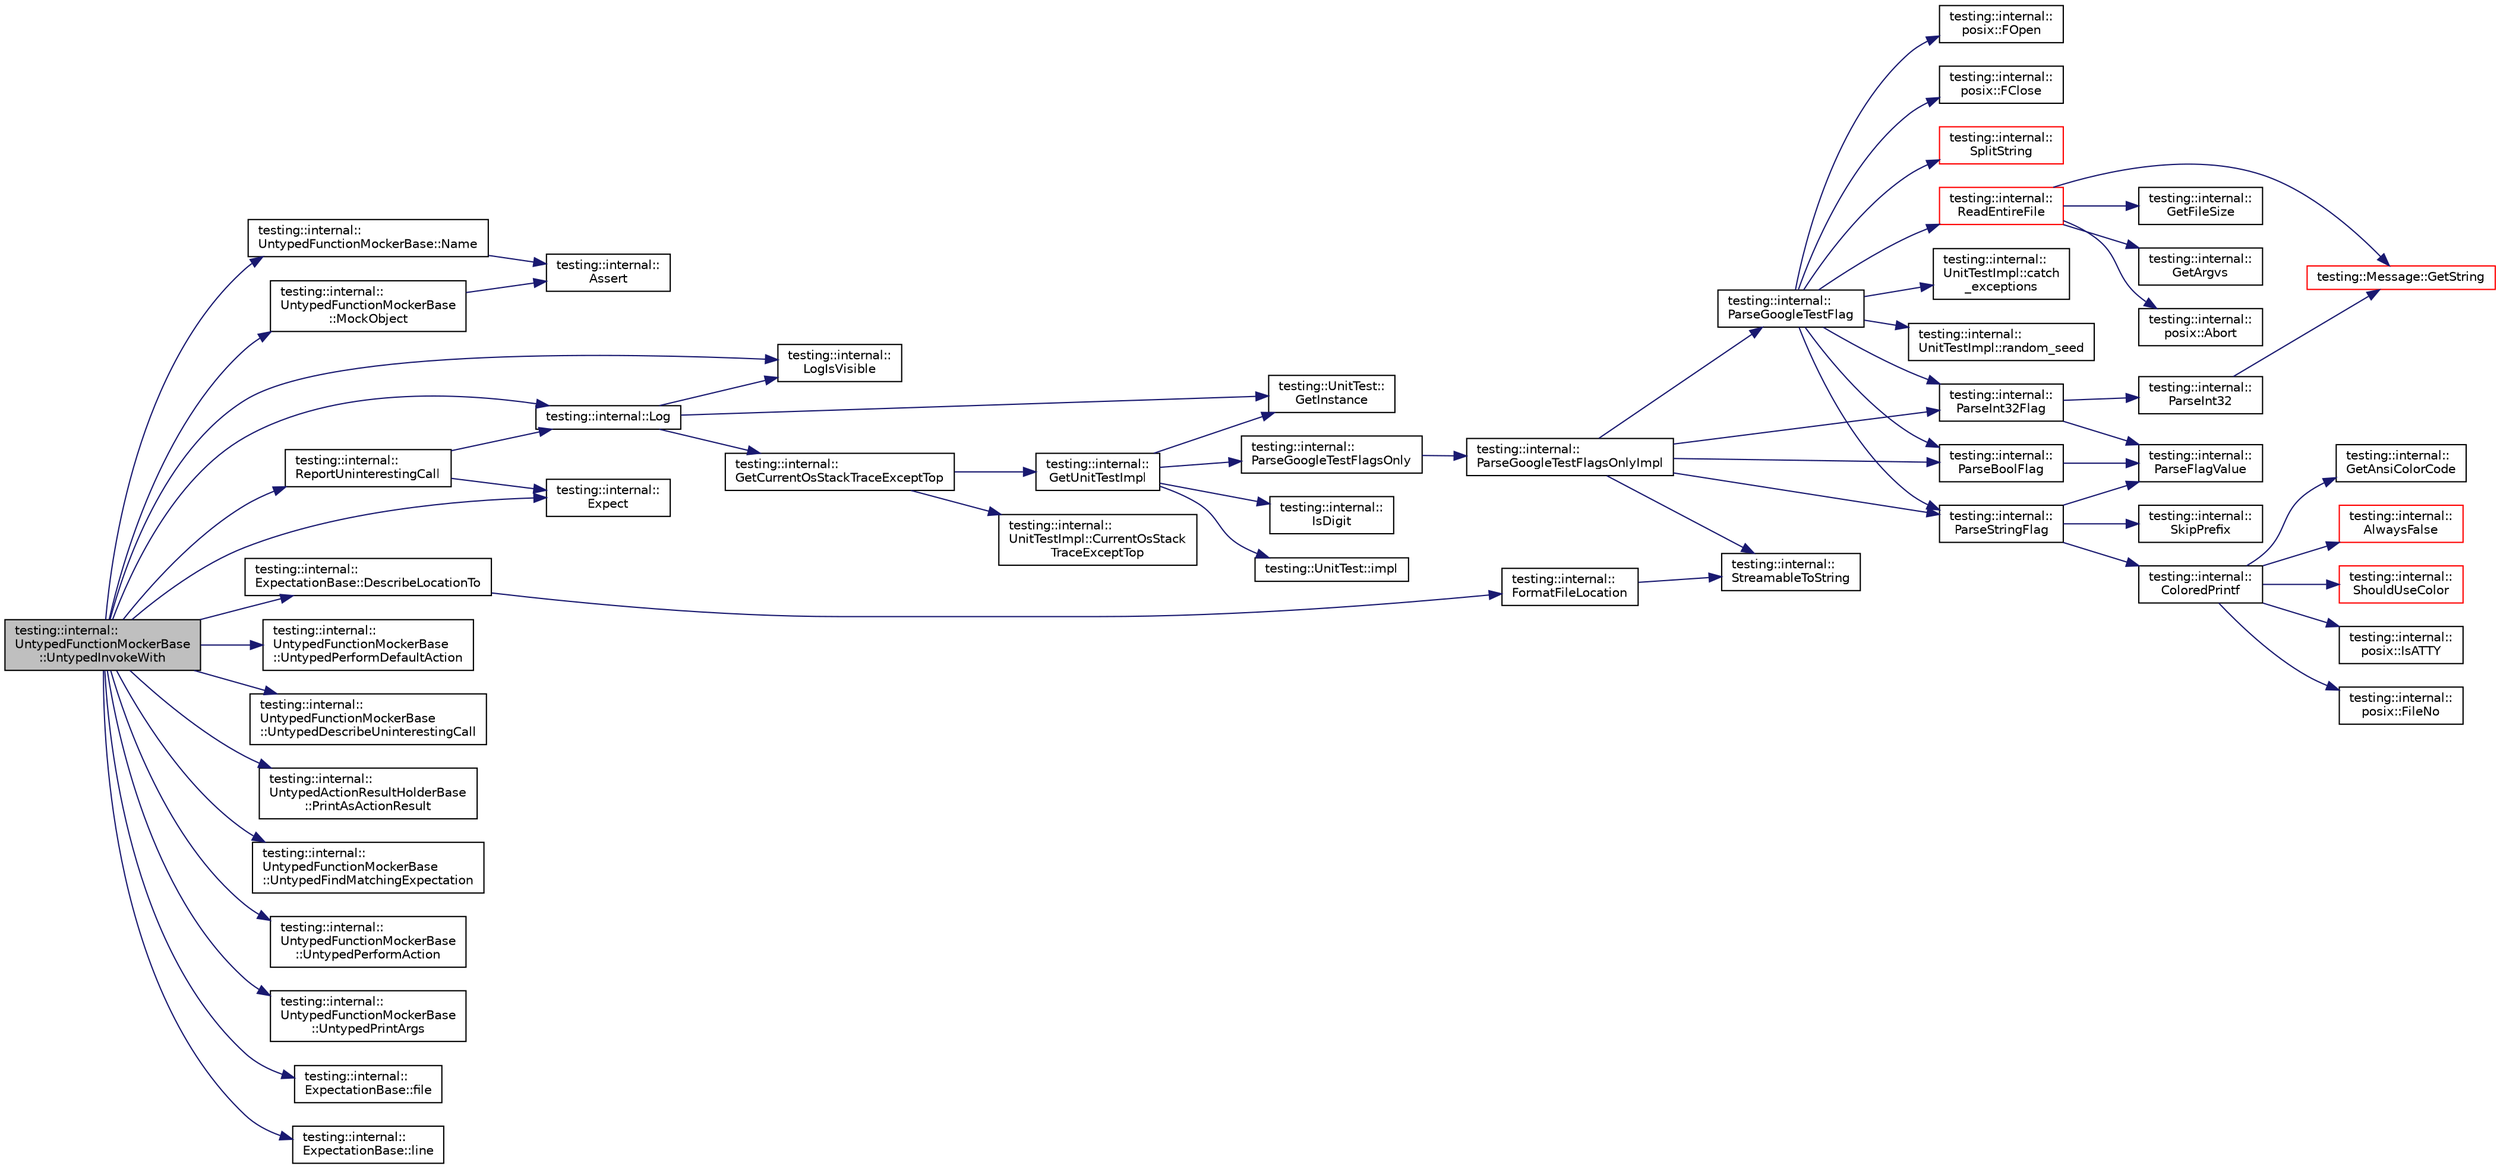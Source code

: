 digraph "testing::internal::UntypedFunctionMockerBase::UntypedInvokeWith"
{
  edge [fontname="Helvetica",fontsize="10",labelfontname="Helvetica",labelfontsize="10"];
  node [fontname="Helvetica",fontsize="10",shape=record];
  rankdir="LR";
  Node27 [label="testing::internal::\lUntypedFunctionMockerBase\l::UntypedInvokeWith",height=0.2,width=0.4,color="black", fillcolor="grey75", style="filled", fontcolor="black"];
  Node27 -> Node28 [color="midnightblue",fontsize="10",style="solid",fontname="Helvetica"];
  Node28 [label="testing::internal::\lUntypedFunctionMockerBase\l::MockObject",height=0.2,width=0.4,color="black", fillcolor="white", style="filled",URL="$d3/d5f/classtesting_1_1internal_1_1_untyped_function_mocker_base.html#a71863dd67193a7082078d5b366d5ce51"];
  Node28 -> Node29 [color="midnightblue",fontsize="10",style="solid",fontname="Helvetica"];
  Node29 [label="testing::internal::\lAssert",height=0.2,width=0.4,color="black", fillcolor="white", style="filled",URL="$d0/da7/namespacetesting_1_1internal.html#a7a259643b7f2d23ce2b757728df42c99"];
  Node27 -> Node30 [color="midnightblue",fontsize="10",style="solid",fontname="Helvetica"];
  Node30 [label="testing::internal::\lLogIsVisible",height=0.2,width=0.4,color="black", fillcolor="white", style="filled",URL="$d0/da7/namespacetesting_1_1internal.html#a69ffdba5ee36743e88d8f89b79e566ff"];
  Node27 -> Node31 [color="midnightblue",fontsize="10",style="solid",fontname="Helvetica"];
  Node31 [label="testing::internal::\lUntypedFunctionMockerBase\l::UntypedPerformDefaultAction",height=0.2,width=0.4,color="black", fillcolor="white", style="filled",URL="$d3/d5f/classtesting_1_1internal_1_1_untyped_function_mocker_base.html#a73bae59d3f40267d86e3fb1e63267182"];
  Node27 -> Node32 [color="midnightblue",fontsize="10",style="solid",fontname="Helvetica"];
  Node32 [label="testing::internal::\lUntypedFunctionMockerBase\l::UntypedDescribeUninterestingCall",height=0.2,width=0.4,color="black", fillcolor="white", style="filled",URL="$d3/d5f/classtesting_1_1internal_1_1_untyped_function_mocker_base.html#a48a17fa75b744c2bfb19ee1f54d51759"];
  Node27 -> Node33 [color="midnightblue",fontsize="10",style="solid",fontname="Helvetica"];
  Node33 [label="testing::internal::\lUntypedActionResultHolderBase\l::PrintAsActionResult",height=0.2,width=0.4,color="black", fillcolor="white", style="filled",URL="$d6/dd4/classtesting_1_1internal_1_1_untyped_action_result_holder_base.html#a4b4a558fcb1d3b02c0fec34f186d3b90"];
  Node27 -> Node34 [color="midnightblue",fontsize="10",style="solid",fontname="Helvetica"];
  Node34 [label="testing::internal::\lReportUninterestingCall",height=0.2,width=0.4,color="black", fillcolor="white", style="filled",URL="$d0/da7/namespacetesting_1_1internal.html#af045b703d8487374620a8106a76814ee"];
  Node34 -> Node35 [color="midnightblue",fontsize="10",style="solid",fontname="Helvetica"];
  Node35 [label="testing::internal::Log",height=0.2,width=0.4,color="black", fillcolor="white", style="filled",URL="$d0/da7/namespacetesting_1_1internal.html#a8a57ce0412334a3f487bbaa8321febbe"];
  Node35 -> Node30 [color="midnightblue",fontsize="10",style="solid",fontname="Helvetica"];
  Node35 -> Node36 [color="midnightblue",fontsize="10",style="solid",fontname="Helvetica"];
  Node36 [label="testing::internal::\lGetCurrentOsStackTraceExceptTop",height=0.2,width=0.4,color="black", fillcolor="white", style="filled",URL="$d0/da7/namespacetesting_1_1internal.html#aeb475922b8cd1e6c60ac052bbc396e62"];
  Node36 -> Node37 [color="midnightblue",fontsize="10",style="solid",fontname="Helvetica"];
  Node37 [label="testing::internal::\lGetUnitTestImpl",height=0.2,width=0.4,color="black", fillcolor="white", style="filled",URL="$d0/da7/namespacetesting_1_1internal.html#a9bd0caf5d16512de38b39599c13ee634"];
  Node37 -> Node38 [color="midnightblue",fontsize="10",style="solid",fontname="Helvetica"];
  Node38 [label="testing::UnitTest::\lGetInstance",height=0.2,width=0.4,color="black", fillcolor="white", style="filled",URL="$d7/d47/classtesting_1_1_unit_test.html#a24192400b70b3b946746954e9574fb8e"];
  Node37 -> Node39 [color="midnightblue",fontsize="10",style="solid",fontname="Helvetica"];
  Node39 [label="testing::UnitTest::impl",height=0.2,width=0.4,color="black", fillcolor="white", style="filled",URL="$d7/d47/classtesting_1_1_unit_test.html#a4df5d11a58affb337d7fa62eaa07690e"];
  Node37 -> Node40 [color="midnightblue",fontsize="10",style="solid",fontname="Helvetica"];
  Node40 [label="testing::internal::\lParseGoogleTestFlagsOnly",height=0.2,width=0.4,color="black", fillcolor="white", style="filled",URL="$d0/da7/namespacetesting_1_1internal.html#a472880afbcc592a41e3d623e2dec8412"];
  Node40 -> Node41 [color="midnightblue",fontsize="10",style="solid",fontname="Helvetica"];
  Node41 [label="testing::internal::\lParseGoogleTestFlagsOnlyImpl",height=0.2,width=0.4,color="black", fillcolor="white", style="filled",URL="$d0/da7/namespacetesting_1_1internal.html#ae4c46ce8c3d016848fff52cc5133f2ac"];
  Node41 -> Node42 [color="midnightblue",fontsize="10",style="solid",fontname="Helvetica"];
  Node42 [label="testing::internal::\lStreamableToString",height=0.2,width=0.4,color="black", fillcolor="white", style="filled",URL="$d0/da7/namespacetesting_1_1internal.html#aad4beed95d0846e6ffc5da0978ef3bb9"];
  Node41 -> Node43 [color="midnightblue",fontsize="10",style="solid",fontname="Helvetica"];
  Node43 [label="testing::internal::\lParseBoolFlag",height=0.2,width=0.4,color="black", fillcolor="white", style="filled",URL="$d0/da7/namespacetesting_1_1internal.html#ada3b98e7cfe93f4ba2053c470d9e3e51"];
  Node43 -> Node44 [color="midnightblue",fontsize="10",style="solid",fontname="Helvetica"];
  Node44 [label="testing::internal::\lParseFlagValue",height=0.2,width=0.4,color="black", fillcolor="white", style="filled",URL="$d0/da7/namespacetesting_1_1internal.html#a8bfd56af5e4a89bfb76f7e1723e41b03"];
  Node41 -> Node45 [color="midnightblue",fontsize="10",style="solid",fontname="Helvetica"];
  Node45 [label="testing::internal::\lParseInt32Flag",height=0.2,width=0.4,color="black", fillcolor="white", style="filled",URL="$d0/da7/namespacetesting_1_1internal.html#ae3449e173767750b613114ceac6d916a"];
  Node45 -> Node44 [color="midnightblue",fontsize="10",style="solid",fontname="Helvetica"];
  Node45 -> Node46 [color="midnightblue",fontsize="10",style="solid",fontname="Helvetica"];
  Node46 [label="testing::internal::\lParseInt32",height=0.2,width=0.4,color="black", fillcolor="white", style="filled",URL="$d0/da7/namespacetesting_1_1internal.html#ac06fc81336a3d80755f4020d34321766"];
  Node46 -> Node47 [color="midnightblue",fontsize="10",style="solid",fontname="Helvetica"];
  Node47 [label="testing::Message::GetString",height=0.2,width=0.4,color="red", fillcolor="white", style="filled",URL="$d2/da9/classtesting_1_1_message.html#a2cdc4df62bdcc9df37651a1cf527704e"];
  Node41 -> Node50 [color="midnightblue",fontsize="10",style="solid",fontname="Helvetica"];
  Node50 [label="testing::internal::\lParseStringFlag",height=0.2,width=0.4,color="black", fillcolor="white", style="filled",URL="$d0/da7/namespacetesting_1_1internal.html#aa4ce312efaaf7a97aac2303173afe021"];
  Node50 -> Node44 [color="midnightblue",fontsize="10",style="solid",fontname="Helvetica"];
  Node50 -> Node51 [color="midnightblue",fontsize="10",style="solid",fontname="Helvetica"];
  Node51 [label="testing::internal::\lSkipPrefix",height=0.2,width=0.4,color="black", fillcolor="white", style="filled",URL="$d0/da7/namespacetesting_1_1internal.html#a244d9a3765727306b597b8992ab84036"];
  Node50 -> Node52 [color="midnightblue",fontsize="10",style="solid",fontname="Helvetica"];
  Node52 [label="testing::internal::\lColoredPrintf",height=0.2,width=0.4,color="black", fillcolor="white", style="filled",URL="$d0/da7/namespacetesting_1_1internal.html#adef3055706176001364e54eb73a87e31"];
  Node52 -> Node53 [color="midnightblue",fontsize="10",style="solid",fontname="Helvetica"];
  Node53 [label="testing::internal::\lAlwaysFalse",height=0.2,width=0.4,color="red", fillcolor="white", style="filled",URL="$d0/da7/namespacetesting_1_1internal.html#a4b24c851ab13569b1b15b3d259b60d2e"];
  Node52 -> Node56 [color="midnightblue",fontsize="10",style="solid",fontname="Helvetica"];
  Node56 [label="testing::internal::\lShouldUseColor",height=0.2,width=0.4,color="red", fillcolor="white", style="filled",URL="$d0/da7/namespacetesting_1_1internal.html#ac1db1b4603967a6c4404f31cbbac31a6"];
  Node52 -> Node61 [color="midnightblue",fontsize="10",style="solid",fontname="Helvetica"];
  Node61 [label="testing::internal::\lposix::IsATTY",height=0.2,width=0.4,color="black", fillcolor="white", style="filled",URL="$d0/d81/namespacetesting_1_1internal_1_1posix.html#a16ebe936b3a8ea462a94191635aedc27"];
  Node52 -> Node62 [color="midnightblue",fontsize="10",style="solid",fontname="Helvetica"];
  Node62 [label="testing::internal::\lposix::FileNo",height=0.2,width=0.4,color="black", fillcolor="white", style="filled",URL="$d0/d81/namespacetesting_1_1internal_1_1posix.html#a3117b067e1f942a2031e666953120ccc"];
  Node52 -> Node63 [color="midnightblue",fontsize="10",style="solid",fontname="Helvetica"];
  Node63 [label="testing::internal::\lGetAnsiColorCode",height=0.2,width=0.4,color="black", fillcolor="white", style="filled",URL="$d0/da7/namespacetesting_1_1internal.html#a0aefb9deb60e90f19c236559837303d8"];
  Node41 -> Node64 [color="midnightblue",fontsize="10",style="solid",fontname="Helvetica"];
  Node64 [label="testing::internal::\lParseGoogleTestFlag",height=0.2,width=0.4,color="black", fillcolor="white", style="filled",URL="$d0/da7/namespacetesting_1_1internal.html#afccff08aa2b1ede0dd32c1364a5dee42"];
  Node64 -> Node43 [color="midnightblue",fontsize="10",style="solid",fontname="Helvetica"];
  Node64 -> Node65 [color="midnightblue",fontsize="10",style="solid",fontname="Helvetica"];
  Node65 [label="testing::internal::\lUnitTestImpl::catch\l_exceptions",height=0.2,width=0.4,color="black", fillcolor="white", style="filled",URL="$d7/dda/classtesting_1_1internal_1_1_unit_test_impl.html#aa311b980783a9cfb547831f7b19e3f3a"];
  Node64 -> Node50 [color="midnightblue",fontsize="10",style="solid",fontname="Helvetica"];
  Node64 -> Node45 [color="midnightblue",fontsize="10",style="solid",fontname="Helvetica"];
  Node64 -> Node66 [color="midnightblue",fontsize="10",style="solid",fontname="Helvetica"];
  Node66 [label="testing::internal::\lUnitTestImpl::random_seed",height=0.2,width=0.4,color="black", fillcolor="white", style="filled",URL="$d7/dda/classtesting_1_1internal_1_1_unit_test_impl.html#a625b9fb6d17b008c44fc902255e6343c"];
  Node64 -> Node67 [color="midnightblue",fontsize="10",style="solid",fontname="Helvetica"];
  Node67 [label="testing::internal::\lposix::FOpen",height=0.2,width=0.4,color="black", fillcolor="white", style="filled",URL="$d0/d81/namespacetesting_1_1internal_1_1posix.html#a4042201dcc4932641d484e7ddf94de7d"];
  Node64 -> Node68 [color="midnightblue",fontsize="10",style="solid",fontname="Helvetica"];
  Node68 [label="testing::internal::\lReadEntireFile",height=0.2,width=0.4,color="red", fillcolor="white", style="filled",URL="$d0/da7/namespacetesting_1_1internal.html#a2cc0be60c54a8701423fe5297e1349ee"];
  Node68 -> Node69 [color="midnightblue",fontsize="10",style="solid",fontname="Helvetica"];
  Node69 [label="testing::internal::\lGetFileSize",height=0.2,width=0.4,color="black", fillcolor="white", style="filled",URL="$d0/da7/namespacetesting_1_1internal.html#a06ca3f65f5e85c9ce7299b9e4cd52408"];
  Node68 -> Node70 [color="midnightblue",fontsize="10",style="solid",fontname="Helvetica"];
  Node70 [label="testing::internal::\lGetArgvs",height=0.2,width=0.4,color="black", fillcolor="white", style="filled",URL="$d0/da7/namespacetesting_1_1internal.html#a344160f771a3b754fa4e54b6e9846b23"];
  Node68 -> Node60 [color="midnightblue",fontsize="10",style="solid",fontname="Helvetica"];
  Node60 [label="testing::internal::\lposix::Abort",height=0.2,width=0.4,color="black", fillcolor="white", style="filled",URL="$d0/d81/namespacetesting_1_1internal_1_1posix.html#a69b8278c59359dd6a6f941b4643db9fb"];
  Node68 -> Node47 [color="midnightblue",fontsize="10",style="solid",fontname="Helvetica"];
  Node64 -> Node72 [color="midnightblue",fontsize="10",style="solid",fontname="Helvetica"];
  Node72 [label="testing::internal::\lposix::FClose",height=0.2,width=0.4,color="black", fillcolor="white", style="filled",URL="$d0/d81/namespacetesting_1_1internal_1_1posix.html#af4beeaaa8d62916d5e3b644a1ddfbd6b"];
  Node64 -> Node73 [color="midnightblue",fontsize="10",style="solid",fontname="Helvetica"];
  Node73 [label="testing::internal::\lSplitString",height=0.2,width=0.4,color="red", fillcolor="white", style="filled",URL="$d0/da7/namespacetesting_1_1internal.html#a8eb8eddf760375a490e007b20777ec56"];
  Node37 -> Node74 [color="midnightblue",fontsize="10",style="solid",fontname="Helvetica"];
  Node74 [label="testing::internal::\lIsDigit",height=0.2,width=0.4,color="black", fillcolor="white", style="filled",URL="$d0/da7/namespacetesting_1_1internal.html#a4bd96b7fa6486802d33ddc217af55a39"];
  Node36 -> Node75 [color="midnightblue",fontsize="10",style="solid",fontname="Helvetica"];
  Node75 [label="testing::internal::\lUnitTestImpl::CurrentOsStack\lTraceExceptTop",height=0.2,width=0.4,color="black", fillcolor="white", style="filled",URL="$d7/dda/classtesting_1_1internal_1_1_unit_test_impl.html#a61c0a51ac4e57d9f884f646ca6dd2210"];
  Node35 -> Node38 [color="midnightblue",fontsize="10",style="solid",fontname="Helvetica"];
  Node34 -> Node76 [color="midnightblue",fontsize="10",style="solid",fontname="Helvetica"];
  Node76 [label="testing::internal::\lExpect",height=0.2,width=0.4,color="black", fillcolor="white", style="filled",URL="$d0/da7/namespacetesting_1_1internal.html#ad93379317e10862a77b9fb90aa96e083"];
  Node27 -> Node77 [color="midnightblue",fontsize="10",style="solid",fontname="Helvetica"];
  Node77 [label="testing::internal::\lUntypedFunctionMockerBase\l::UntypedFindMatchingExpectation",height=0.2,width=0.4,color="black", fillcolor="white", style="filled",URL="$d3/d5f/classtesting_1_1internal_1_1_untyped_function_mocker_base.html#a38714b44836c937fe95524f8d7063d04"];
  Node27 -> Node78 [color="midnightblue",fontsize="10",style="solid",fontname="Helvetica"];
  Node78 [label="testing::internal::\lUntypedFunctionMockerBase\l::UntypedPerformAction",height=0.2,width=0.4,color="black", fillcolor="white", style="filled",URL="$d3/d5f/classtesting_1_1internal_1_1_untyped_function_mocker_base.html#ada5a72303863d0aa655b66338b8efea5"];
  Node27 -> Node79 [color="midnightblue",fontsize="10",style="solid",fontname="Helvetica"];
  Node79 [label="testing::internal::\lUntypedFunctionMockerBase::Name",height=0.2,width=0.4,color="black", fillcolor="white", style="filled",URL="$d3/d5f/classtesting_1_1internal_1_1_untyped_function_mocker_base.html#ae90a5b5d48db1e99634bc6ff39ded335"];
  Node79 -> Node29 [color="midnightblue",fontsize="10",style="solid",fontname="Helvetica"];
  Node27 -> Node80 [color="midnightblue",fontsize="10",style="solid",fontname="Helvetica"];
  Node80 [label="testing::internal::\lUntypedFunctionMockerBase\l::UntypedPrintArgs",height=0.2,width=0.4,color="black", fillcolor="white", style="filled",URL="$d3/d5f/classtesting_1_1internal_1_1_untyped_function_mocker_base.html#ae8c91f05fc90e66a84df49aae8de0d41"];
  Node27 -> Node81 [color="midnightblue",fontsize="10",style="solid",fontname="Helvetica"];
  Node81 [label="testing::internal::\lExpectationBase::DescribeLocationTo",height=0.2,width=0.4,color="black", fillcolor="white", style="filled",URL="$d6/de4/classtesting_1_1internal_1_1_expectation_base.html#a666e7f8fb2412e78f090244e6bfd4493"];
  Node81 -> Node82 [color="midnightblue",fontsize="10",style="solid",fontname="Helvetica"];
  Node82 [label="testing::internal::\lFormatFileLocation",height=0.2,width=0.4,color="black", fillcolor="white", style="filled",URL="$d0/da7/namespacetesting_1_1internal.html#a31b7c3abed4a7c395f42c61e993989f4"];
  Node82 -> Node42 [color="midnightblue",fontsize="10",style="solid",fontname="Helvetica"];
  Node27 -> Node76 [color="midnightblue",fontsize="10",style="solid",fontname="Helvetica"];
  Node27 -> Node83 [color="midnightblue",fontsize="10",style="solid",fontname="Helvetica"];
  Node83 [label="testing::internal::\lExpectationBase::file",height=0.2,width=0.4,color="black", fillcolor="white", style="filled",URL="$d6/de4/classtesting_1_1internal_1_1_expectation_base.html#ad8aae77623dbddd5d2099ea6499eda53"];
  Node27 -> Node84 [color="midnightblue",fontsize="10",style="solid",fontname="Helvetica"];
  Node84 [label="testing::internal::\lExpectationBase::line",height=0.2,width=0.4,color="black", fillcolor="white", style="filled",URL="$d6/de4/classtesting_1_1internal_1_1_expectation_base.html#a6a44d831449d31e0e46d0070625b452c"];
  Node27 -> Node35 [color="midnightblue",fontsize="10",style="solid",fontname="Helvetica"];
}
